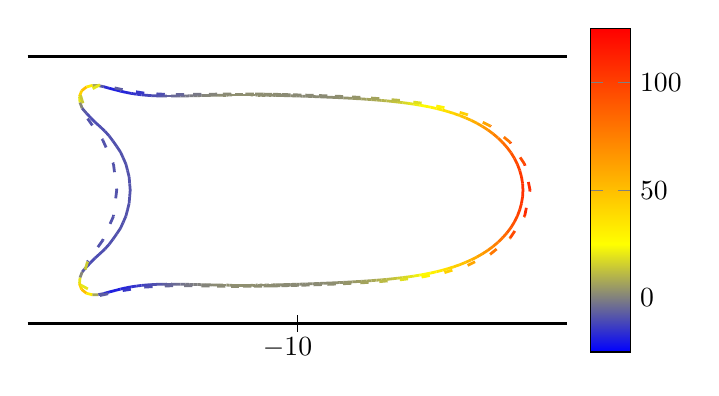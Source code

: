 \begin{tikzpicture}[scale=1.0]

\begin{axis}[
  hide axis,
  axis equal image,
  xmin = -15,
  xmax = -05,
  ymin = -3.0,
  ymax = +3.0,
  xtick = \empty,
  ytick = \empty,
  colorbar,
]

\addplot[line width=1pt,mesh,point meta=explicit,point meta min = -25, point meta max = 125]coordinates{
(-1.061e+01,1.759e+00) [2.881e+00]
(-1.065e+01,1.759e+00) [2.932e+00]
(-1.07e+01,1.76e+00) [2.985e+00]
(-1.074e+01,1.76e+00) [3.031e+00]
(-1.078e+01,1.761e+00) [3.079e+00]
(-1.082e+01,1.761e+00) [3.118e+00]
(-1.087e+01,1.762e+00) [3.157e+00]
(-1.091e+01,1.762e+00) [3.185e+00]
(-1.096e+01,1.762e+00) [3.21e+00]
(-1.1e+01,1.762e+00) [3.221e+00]
(-1.105e+01,1.762e+00) [3.223e+00]
(-1.11e+01,1.762e+00) [3.206e+00]
(-1.115e+01,1.762e+00) [3.173e+00]
(-1.121e+01,1.762e+00) [3.113e+00]
(-1.126e+01,1.761e+00) [3.029e+00]
(-1.132e+01,1.76e+00) [2.91e+00]
(-1.138e+01,1.76e+00) [2.757e+00]
(-1.144e+01,1.759e+00) [2.559e+00]
(-1.151e+01,1.758e+00) [2.317e+00]
(-1.157e+01,1.757e+00) [2.021e+00]
(-1.164e+01,1.755e+00) [1.671e+00]
(-1.171e+01,1.754e+00) [1.254e+00]
(-1.178e+01,1.752e+00) [7.715e-01]
(-1.185e+01,1.75e+00) [2.094e-01]
(-1.193e+01,1.749e+00) [-4.332e-01]
(-1.2e+01,1.747e+00) [-1.168e+00]
(-1.208e+01,1.745e+00) [-1.993e+00]
(-1.217e+01,1.744e+00) [-2.916e+00]
(-1.225e+01,1.743e+00) [-3.929e+00]
(-1.234e+01,1.742e+00) [-5.032e+00]
(-1.242e+01,1.742e+00) [-6.215e+00]
(-1.251e+01,1.744e+00) [-7.471e+00]
(-1.26e+01,1.746e+00) [-8.791e+00]
(-1.27e+01,1.75e+00) [-1.017e+01]
(-1.279e+01,1.757e+00) [-1.159e+01]
(-1.289e+01,1.766e+00) [-1.304e+01]
(-1.298e+01,1.777e+00) [-1.45e+01]
(-1.308e+01,1.792e+00) [-1.593e+01]
(-1.318e+01,1.811e+00) [-1.727e+01]
(-1.328e+01,1.834e+00) [-1.837e+01]
(-1.338e+01,1.86e+00) [-1.893e+01]
(-1.349e+01,1.888e+00) [-1.814e+01]
(-1.359e+01,1.916e+00) [-1.421e+01]
(-1.369e+01,1.937e+00) [-3.389e+00]
(-1.38e+01,1.94e+00) [1.858e+01]
(-1.391e+01,1.912e+00) [4.612e+01]
(-1.4e+01,1.841e+00) [5.372e+01]
(-1.404e+01,1.736e+00) [3.208e+01]
(-1.403e+01,1.622e+00) [7.518e+00]
(-1.399e+01,1.516e+00) [-5.066e+00]
(-1.391e+01,1.423e+00) [-9.272e+00]
(-1.383e+01,1.339e+00) [-1.014e+01]
(-1.375e+01,1.258e+00) [-1.002e+01]
(-1.366e+01,1.177e+00) [-9.686e+00]
(-1.357e+01,1.093e+00) [-9.39e+00]
(-1.349e+01,1.004e+00) [-9.162e+00]
(-1.342e+01,9.104e-01) [-9.011e+00]
(-1.335e+01,8.11e-01) [-8.904e+00]
(-1.328e+01,7.062e-01) [-8.848e+00]
(-1.323e+01,5.966e-01) [-8.809e+00]
(-1.318e+01,4.826e-01) [-8.799e+00]
(-1.315e+01,3.651e-01) [-8.787e+00]
(-1.312e+01,2.449e-01) [-8.793e+00]
(-1.311e+01,1.229e-01) [-8.788e+00]
(-1.31e+01,-2.949e-09) [-8.795e+00]
(-1.311e+01,-1.229e-01) [-8.788e+00]
(-1.312e+01,-2.449e-01) [-8.793e+00]
(-1.315e+01,-3.651e-01) [-8.787e+00]
(-1.318e+01,-4.826e-01) [-8.799e+00]
(-1.323e+01,-5.966e-01) [-8.809e+00]
(-1.328e+01,-7.062e-01) [-8.848e+00]
(-1.335e+01,-8.11e-01) [-8.904e+00]
(-1.342e+01,-9.104e-01) [-9.011e+00]
(-1.349e+01,-1.004e+00) [-9.162e+00]
(-1.357e+01,-1.093e+00) [-9.39e+00]
(-1.366e+01,-1.177e+00) [-9.686e+00]
(-1.375e+01,-1.258e+00) [-1.002e+01]
(-1.383e+01,-1.339e+00) [-1.014e+01]
(-1.391e+01,-1.423e+00) [-9.272e+00]
(-1.399e+01,-1.516e+00) [-5.066e+00]
(-1.403e+01,-1.622e+00) [7.518e+00]
(-1.404e+01,-1.736e+00) [3.208e+01]
(-1.4e+01,-1.841e+00) [5.372e+01]
(-1.391e+01,-1.912e+00) [4.612e+01]
(-1.38e+01,-1.94e+00) [1.858e+01]
(-1.369e+01,-1.937e+00) [-3.389e+00]
(-1.359e+01,-1.916e+00) [-1.421e+01]
(-1.349e+01,-1.888e+00) [-1.814e+01]
(-1.338e+01,-1.86e+00) [-1.893e+01]
(-1.328e+01,-1.834e+00) [-1.837e+01]
(-1.318e+01,-1.811e+00) [-1.727e+01]
(-1.308e+01,-1.792e+00) [-1.593e+01]
(-1.298e+01,-1.777e+00) [-1.45e+01]
(-1.289e+01,-1.766e+00) [-1.304e+01]
(-1.279e+01,-1.757e+00) [-1.159e+01]
(-1.27e+01,-1.75e+00) [-1.017e+01]
(-1.26e+01,-1.746e+00) [-8.791e+00]
(-1.251e+01,-1.744e+00) [-7.471e+00]
(-1.242e+01,-1.742e+00) [-6.215e+00]
(-1.234e+01,-1.742e+00) [-5.032e+00]
(-1.225e+01,-1.743e+00) [-3.929e+00]
(-1.217e+01,-1.744e+00) [-2.916e+00]
(-1.208e+01,-1.745e+00) [-1.993e+00]
(-1.2e+01,-1.747e+00) [-1.168e+00]
(-1.193e+01,-1.749e+00) [-4.332e-01]
(-1.185e+01,-1.75e+00) [2.094e-01]
(-1.178e+01,-1.752e+00) [7.715e-01]
(-1.171e+01,-1.754e+00) [1.254e+00]
(-1.164e+01,-1.755e+00) [1.671e+00]
(-1.157e+01,-1.757e+00) [2.021e+00]
(-1.151e+01,-1.758e+00) [2.317e+00]
(-1.144e+01,-1.759e+00) [2.559e+00]
(-1.138e+01,-1.76e+00) [2.757e+00]
(-1.132e+01,-1.76e+00) [2.91e+00]
(-1.126e+01,-1.761e+00) [3.029e+00]
(-1.121e+01,-1.762e+00) [3.113e+00]
(-1.115e+01,-1.762e+00) [3.173e+00]
(-1.11e+01,-1.762e+00) [3.206e+00]
(-1.105e+01,-1.762e+00) [3.223e+00]
(-1.1e+01,-1.762e+00) [3.221e+00]
(-1.096e+01,-1.762e+00) [3.21e+00]
(-1.091e+01,-1.762e+00) [3.185e+00]
(-1.087e+01,-1.762e+00) [3.157e+00]
(-1.082e+01,-1.761e+00) [3.118e+00]
(-1.078e+01,-1.761e+00) [3.079e+00]
(-1.074e+01,-1.76e+00) [3.031e+00]
(-1.07e+01,-1.76e+00) [2.985e+00]
(-1.065e+01,-1.759e+00) [2.932e+00]
(-1.061e+01,-1.759e+00) [2.881e+00]
(-1.057e+01,-1.758e+00) [2.823e+00]
(-1.053e+01,-1.757e+00) [2.767e+00]
(-1.049e+01,-1.757e+00) [2.706e+00]
(-1.045e+01,-1.756e+00) [2.646e+00]
(-1.041e+01,-1.755e+00) [2.582e+00]
(-1.036e+01,-1.754e+00) [2.52e+00]
(-1.032e+01,-1.753e+00) [2.455e+00]
(-1.027e+01,-1.752e+00) [2.393e+00]
(-1.023e+01,-1.75e+00) [2.33e+00]
(-1.018e+01,-1.749e+00) [2.273e+00]
(-1.013e+01,-1.748e+00) [2.217e+00]
(-1.008e+01,-1.746e+00) [2.171e+00]
(-1.002e+01,-1.744e+00) [2.131e+00]
(-9.966e+00,-1.743e+00) [2.102e+00]
(-9.908e+00,-1.741e+00) [2.085e+00]
(-9.849e+00,-1.739e+00) [2.085e+00]
(-9.788e+00,-1.737e+00) [2.101e+00]
(-9.724e+00,-1.734e+00) [2.138e+00]
(-9.659e+00,-1.732e+00) [2.196e+00]
(-9.592e+00,-1.729e+00) [2.283e+00]
(-9.523e+00,-1.726e+00) [2.399e+00]
(-9.451e+00,-1.723e+00) [2.552e+00]
(-9.378e+00,-1.72e+00) [2.746e+00]
(-9.303e+00,-1.717e+00) [2.988e+00]
(-9.226e+00,-1.713e+00) [3.285e+00]
(-9.146e+00,-1.709e+00) [3.644e+00]
(-9.065e+00,-1.705e+00) [4.073e+00]
(-8.982e+00,-1.7e+00) [4.58e+00]
(-8.897e+00,-1.695e+00) [5.172e+00]
(-8.81e+00,-1.69e+00) [5.858e+00]
(-8.721e+00,-1.684e+00) [6.648e+00]
(-8.63e+00,-1.677e+00) [7.554e+00]
(-8.538e+00,-1.67e+00) [8.588e+00]
(-8.444e+00,-1.662e+00) [9.764e+00]
(-8.348e+00,-1.654e+00) [1.109e+01]
(-8.251e+00,-1.644e+00) [1.259e+01]
(-8.152e+00,-1.633e+00) [1.427e+01]
(-8.051e+00,-1.621e+00) [1.614e+01]
(-7.95e+00,-1.608e+00) [1.821e+01]
(-7.846e+00,-1.593e+00) [2.05e+01]
(-7.742e+00,-1.576e+00) [2.3e+01]
(-7.637e+00,-1.557e+00) [2.573e+01]
(-7.531e+00,-1.536e+00) [2.869e+01]
(-7.424e+00,-1.512e+00) [3.188e+01]
(-7.316e+00,-1.485e+00) [3.528e+01]
(-7.208e+00,-1.454e+00) [3.888e+01]
(-7.101e+00,-1.42e+00) [4.268e+01]
(-6.993e+00,-1.382e+00) [4.663e+01]
(-6.886e+00,-1.339e+00) [5.073e+01]
(-6.779e+00,-1.292e+00) [5.494e+01]
(-6.675e+00,-1.239e+00) [5.923e+01]
(-6.572e+00,-1.18e+00) [6.358e+01]
(-6.472e+00,-1.115e+00) [6.798e+01]
(-6.376e+00,-1.044e+00) [7.241e+01]
(-6.284e+00,-9.658e-01) [7.686e+01]
(-6.197e+00,-8.812e-01) [8.129e+01]
(-6.117e+00,-7.898e-01) [8.569e+01]
(-6.043e+00,-6.918e-01) [8.999e+01]
(-5.979e+00,-5.876e-01) [9.409e+01]
(-5.925e+00,-4.778e-01) [9.783e+01]
(-5.881e+00,-3.63e-01) [1.01e+02]
(-5.849e+00,-2.443e-01) [1.035e+02]
(-5.829e+00,-1.228e-01) [1.051e+02]
(-5.822e+00,2.896e-09) [1.057e+02]
(-5.829e+00,1.228e-01) [1.051e+02]
(-5.849e+00,2.443e-01) [1.035e+02]
(-5.881e+00,3.63e-01) [1.01e+02]
(-5.925e+00,4.778e-01) [9.783e+01]
(-5.979e+00,5.876e-01) [9.409e+01]
(-6.043e+00,6.918e-01) [8.999e+01]
(-6.117e+00,7.898e-01) [8.569e+01]
(-6.197e+00,8.812e-01) [8.129e+01]
(-6.284e+00,9.658e-01) [7.686e+01]
(-6.376e+00,1.044e+00) [7.241e+01]
(-6.472e+00,1.115e+00) [6.798e+01]
(-6.572e+00,1.18e+00) [6.358e+01]
(-6.675e+00,1.239e+00) [5.923e+01]
(-6.779e+00,1.292e+00) [5.494e+01]
(-6.886e+00,1.339e+00) [5.073e+01]
(-6.993e+00,1.382e+00) [4.663e+01]
(-7.101e+00,1.42e+00) [4.268e+01]
(-7.208e+00,1.454e+00) [3.888e+01]
(-7.316e+00,1.485e+00) [3.528e+01]
(-7.424e+00,1.512e+00) [3.188e+01]
(-7.531e+00,1.536e+00) [2.869e+01]
(-7.637e+00,1.557e+00) [2.573e+01]
(-7.742e+00,1.576e+00) [2.3e+01]
(-7.846e+00,1.593e+00) [2.05e+01]
(-7.95e+00,1.608e+00) [1.821e+01]
(-8.051e+00,1.621e+00) [1.614e+01]
(-8.152e+00,1.633e+00) [1.427e+01]
(-8.251e+00,1.644e+00) [1.259e+01]
(-8.348e+00,1.654e+00) [1.109e+01]
(-8.444e+00,1.662e+00) [9.764e+00]
(-8.538e+00,1.67e+00) [8.588e+00]
(-8.63e+00,1.677e+00) [7.554e+00]
(-8.721e+00,1.684e+00) [6.648e+00]
(-8.81e+00,1.69e+00) [5.858e+00]
(-8.897e+00,1.695e+00) [5.172e+00]
(-8.982e+00,1.7e+00) [4.58e+00]
(-9.065e+00,1.705e+00) [4.073e+00]
(-9.146e+00,1.709e+00) [3.644e+00]
(-9.226e+00,1.713e+00) [3.285e+00]
(-9.303e+00,1.717e+00) [2.988e+00]
(-9.378e+00,1.72e+00) [2.746e+00]
(-9.451e+00,1.723e+00) [2.552e+00]
(-9.523e+00,1.726e+00) [2.399e+00]
(-9.592e+00,1.729e+00) [2.283e+00]
(-9.659e+00,1.732e+00) [2.196e+00]
(-9.724e+00,1.734e+00) [2.138e+00]
(-9.788e+00,1.737e+00) [2.101e+00]
(-9.849e+00,1.739e+00) [2.085e+00]
(-9.908e+00,1.741e+00) [2.085e+00]
(-9.966e+00,1.743e+00) [2.102e+00]
(-1.002e+01,1.744e+00) [2.131e+00]
(-1.008e+01,1.746e+00) [2.171e+00]
(-1.013e+01,1.748e+00) [2.217e+00]
(-1.018e+01,1.749e+00) [2.273e+00]
(-1.023e+01,1.75e+00) [2.33e+00]
(-1.027e+01,1.752e+00) [2.393e+00]
(-1.032e+01,1.753e+00) [2.455e+00]
(-1.036e+01,1.754e+00) [2.52e+00]
(-1.041e+01,1.755e+00) [2.582e+00]
(-1.045e+01,1.756e+00) [2.646e+00]
(-1.049e+01,1.757e+00) [2.706e+00]
(-1.053e+01,1.757e+00) [2.767e+00]
(-1.057e+01,1.758e+00) [2.823e+00]
(-1.061e+01,1.759e+00) [2.881e+00]
};

\addplot[line width=1pt,loosely dashed,mesh,point meta=explicit,point meta min = -25, point meta max = 125]coordinates{
(-1.047e+01,1.776e+00) [2.443e+00]
(-1.063e+01,1.779e+00) [2.616e+00]
(-1.081e+01,1.781e+00) [2.746e+00]
(-1.101e+01,1.782e+00) [2.766e+00]
(-1.123e+01,1.782e+00) [2.505e+00]
(-1.149e+01,1.779e+00) [1.68e+00]
(-1.178e+01,1.776e+00) [-1.196e-02]
(-1.21e+01,1.772e+00) [-2.936e+00]
(-1.246e+01,1.775e+00) [-7.219e+00]
(-1.284e+01,1.798e+00) [-1.23e+01]
(-1.324e+01,1.862e+00) [-1.629e+01]
(-1.366e+01,1.953e+00) [2.248e+00]
(-1.402e+01,1.757e+00) [3.782e+01]
(-1.389e+01,1.325e+00) [-8.642e+00]
(-1.361e+01,9.311e-01) [-9.01e+00]
(-1.341e+01,4.854e-01) [-8.695e+00]
(-1.335e+01,-1.142e-09) [-8.625e+00]
(-1.341e+01,-4.854e-01) [-8.695e+00]
(-1.361e+01,-9.311e-01) [-9.01e+00]
(-1.389e+01,-1.325e+00) [-8.642e+00]
(-1.402e+01,-1.757e+00) [3.782e+01]
(-1.366e+01,-1.953e+00) [2.248e+00]
(-1.324e+01,-1.862e+00) [-1.629e+01]
(-1.284e+01,-1.798e+00) [-1.23e+01]
(-1.246e+01,-1.775e+00) [-7.219e+00]
(-1.21e+01,-1.772e+00) [-2.936e+00]
(-1.178e+01,-1.776e+00) [-1.196e-02]
(-1.149e+01,-1.779e+00) [1.68e+00]
(-1.123e+01,-1.782e+00) [2.505e+00]
(-1.101e+01,-1.782e+00) [2.766e+00]
(-1.081e+01,-1.781e+00) [2.746e+00]
(-1.063e+01,-1.779e+00) [2.616e+00]
(-1.047e+01,-1.776e+00) [2.443e+00]
(-1.03e+01,-1.773e+00) [2.248e+00]
(-1.013e+01,-1.768e+00) [2.06e+00]
(-9.928e+00,-1.763e+00) [1.939e+00]
(-9.702e+00,-1.756e+00) [1.988e+00]
(-9.445e+00,-1.747e+00) [2.349e+00]
(-9.156e+00,-1.735e+00) [3.28e+00]
(-8.835e+00,-1.719e+00) [5.185e+00]
(-8.483e+00,-1.696e+00) [8.59e+00]
(-8.104e+00,-1.663e+00) [1.426e+01]
(-7.7e+00,-1.612e+00) [2.303e+01]
(-7.277e+00,-1.529e+00) [3.548e+01]
(-6.847e+00,-1.396e+00) [5.135e+01]
(-6.429e+00,-1.189e+00) [6.918e+01]
(-6.058e+00,-8.851e-01) [8.736e+01]
(-5.79e+00,-4.784e-01) [1.039e+02]
(-5.691e+00,1.038e-09) [1.117e+02]
(-5.79e+00,4.784e-01) [1.039e+02]
(-6.058e+00,8.851e-01) [8.736e+01]
(-6.429e+00,1.189e+00) [6.918e+01]
(-6.847e+00,1.396e+00) [5.135e+01]
(-7.277e+00,1.529e+00) [3.548e+01]
(-7.7e+00,1.612e+00) [2.303e+01]
(-8.104e+00,1.663e+00) [1.426e+01]
(-8.483e+00,1.696e+00) [8.59e+00]
(-8.835e+00,1.719e+00) [5.185e+00]
(-9.156e+00,1.735e+00) [3.28e+00]
(-9.445e+00,1.747e+00) [2.349e+00]
(-9.702e+00,1.756e+00) [1.988e+00]
(-9.928e+00,1.763e+00) [1.939e+00]
(-1.013e+01,1.768e+00) [2.06e+00]
(-1.03e+01,1.773e+00) [2.248e+00]
(-1.047e+01,1.776e+00) [2.443e+00]
};

\addplot[black,line width=1pt] coordinates{
  (-15,-2.47)
  (-05,-2.47)
};

\addplot[black,line width=1pt] coordinates{
  (-15,+2.47)
  (-05,+2.47)
};

\addplot[black,line width=0.2pt] coordinates{
  (-10,-2.32)
  (-10,-2.62)
};

\end{axis}

\node at (3.30,0.05) {$-10$};


\end{tikzpicture}
